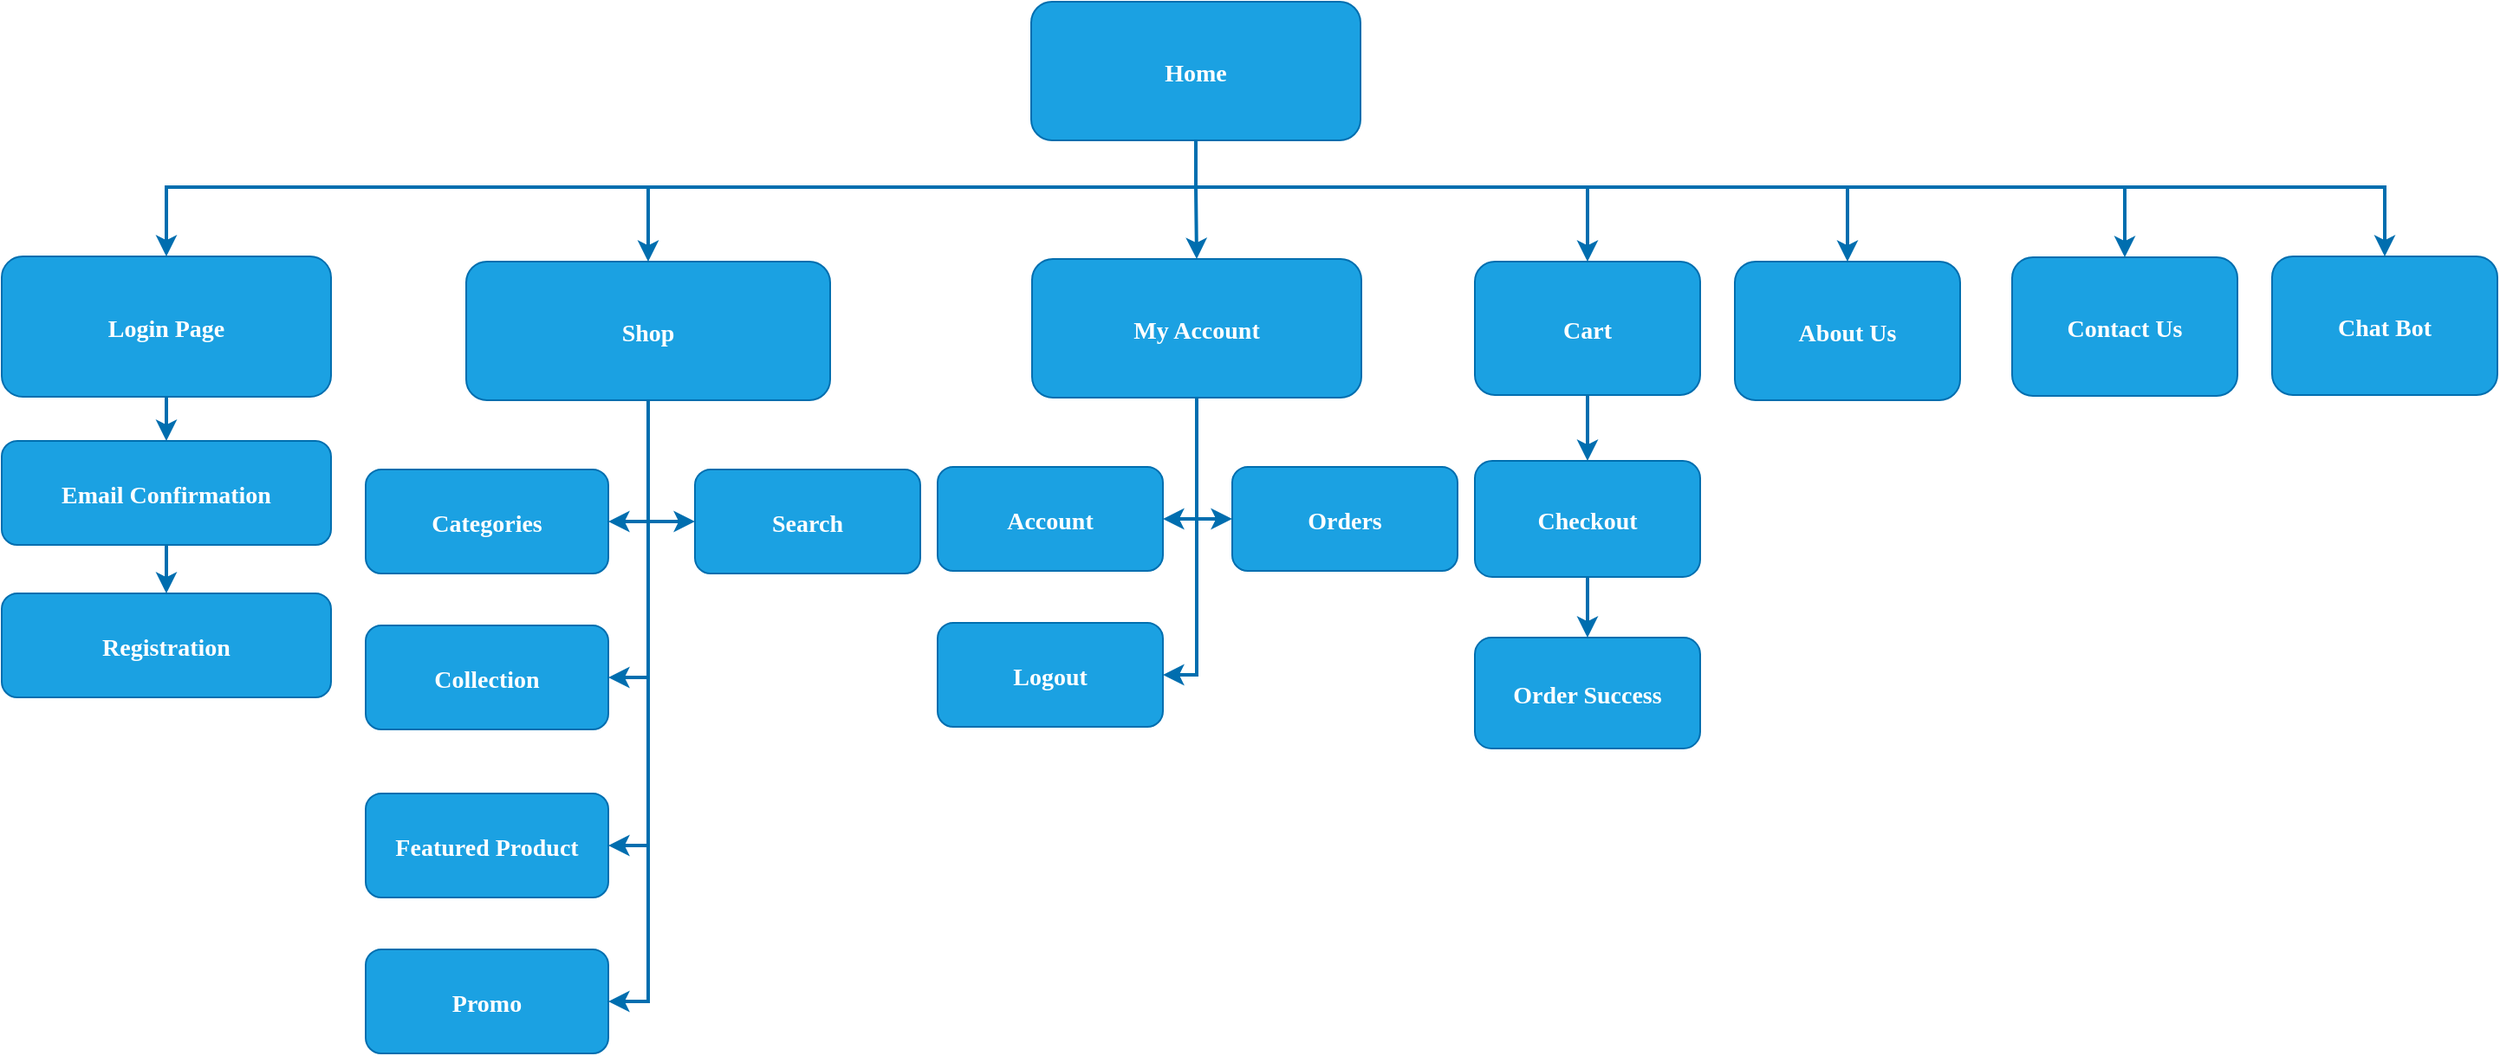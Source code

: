 <mxfile version="24.7.12">
  <diagram name="Page-1" id="2c0d36ab-eaac-3732-788b-9136903baeff">
    <mxGraphModel dx="1103" dy="568" grid="1" gridSize="10" guides="1" tooltips="1" connect="1" arrows="1" fold="1" page="1" pageScale="1.5" pageWidth="1169" pageHeight="827" background="none" math="0" shadow="0">
      <root>
        <mxCell id="0" />
        <mxCell id="1" parent="0" />
        <mxCell id="wOmWH4nXs55I6z04dUob-125" style="edgeStyle=orthogonalEdgeStyle;rounded=0;orthogonalLoop=1;jettySize=auto;html=1;exitX=0.5;exitY=1;exitDx=0;exitDy=0;entryX=0.5;entryY=0;entryDx=0;entryDy=0;strokeWidth=2;fillColor=#1ba1e2;strokeColor=#006EAF;" parent="1" source="2" target="TKSZ8O7KscSdH1ZMQKX3-231" edge="1">
          <mxGeometry relative="1" as="geometry">
            <Array as="points">
              <mxPoint x="869" y="150" />
              <mxPoint x="1095" y="150" />
            </Array>
          </mxGeometry>
        </mxCell>
        <mxCell id="wOmWH4nXs55I6z04dUob-130" style="edgeStyle=orthogonalEdgeStyle;rounded=0;orthogonalLoop=1;jettySize=auto;html=1;exitX=0.5;exitY=1;exitDx=0;exitDy=0;entryX=0.5;entryY=0;entryDx=0;entryDy=0;strokeWidth=2;fillColor=#1ba1e2;strokeColor=#006EAF;" parent="1" source="2" target="wOmWH4nXs55I6z04dUob-129" edge="1">
          <mxGeometry relative="1" as="geometry">
            <Array as="points">
              <mxPoint x="869" y="150" />
              <mxPoint x="1405" y="150" />
            </Array>
          </mxGeometry>
        </mxCell>
        <mxCell id="2" value="Home" style="rounded=1;fillColor=#1ba1e2;strokeColor=#006EAF;fontStyle=1;fontFamily=Tahoma;fontSize=14;fontColor=#ffffff;" parent="1" vertex="1">
          <mxGeometry x="774" y="43" width="190" height="80" as="geometry" />
        </mxCell>
        <mxCell id="4" value="Login Page" style="rounded=1;fillColor=#1ba1e2;strokeColor=#006EAF;fontStyle=1;fontFamily=Tahoma;fontSize=14;fontColor=#ffffff;" parent="1" vertex="1">
          <mxGeometry x="180" y="190" width="190" height="81" as="geometry" />
        </mxCell>
        <mxCell id="9" value="" style="edgeStyle=elbowEdgeStyle;elbow=vertical;strokeWidth=2;rounded=0;entryX=0.5;entryY=0;entryDx=0;entryDy=0;exitX=0.5;exitY=1;exitDx=0;exitDy=0;fillColor=#1ba1e2;strokeColor=#006EAF;" parent="1" source="2" target="4" edge="1">
          <mxGeometry x="337" y="215.5" width="100" height="100" as="geometry">
            <mxPoint x="494" y="120" as="sourcePoint" />
            <mxPoint y="200" as="targetPoint" />
            <Array as="points">
              <mxPoint x="214" y="150" />
              <mxPoint x="444" y="160" />
            </Array>
          </mxGeometry>
        </mxCell>
        <mxCell id="wOmWH4nXs55I6z04dUob-126" style="edgeStyle=orthogonalEdgeStyle;rounded=0;orthogonalLoop=1;jettySize=auto;html=1;exitX=0.5;exitY=1;exitDx=0;exitDy=0;entryX=0;entryY=0.5;entryDx=0;entryDy=0;strokeWidth=2;fillColor=#1ba1e2;strokeColor=#006EAF;" parent="1" source="10" target="wOmWH4nXs55I6z04dUob-123" edge="1">
          <mxGeometry relative="1" as="geometry" />
        </mxCell>
        <mxCell id="10" value="My Account" style="rounded=1;fillColor=#1ba1e2;strokeColor=#006EAF;fontStyle=1;fontFamily=Tahoma;fontSize=14;fontColor=#ffffff;" parent="1" vertex="1">
          <mxGeometry x="774.5" y="191.5" width="190" height="80" as="geometry" />
        </mxCell>
        <mxCell id="12" value="Shop" style="rounded=1;fillColor=#1ba1e2;strokeColor=#006EAF;fontStyle=1;fontFamily=Tahoma;fontSize=14;fontColor=#ffffff;" parent="1" vertex="1">
          <mxGeometry x="448" y="193" width="210" height="80" as="geometry" />
        </mxCell>
        <mxCell id="13" value="About Us" style="rounded=1;fillColor=#1ba1e2;strokeColor=#006EAF;fontStyle=1;fontFamily=Tahoma;fontSize=14;fontColor=#ffffff;" parent="1" vertex="1">
          <mxGeometry x="1180" y="193" width="130" height="80" as="geometry" />
        </mxCell>
        <mxCell id="44" value="Email Confirmation" style="rounded=1;fillColor=#1ba1e2;strokeColor=#006EAF;fontStyle=1;fontFamily=Tahoma;fontSize=14;fontColor=#ffffff;" parent="1" vertex="1">
          <mxGeometry x="180" y="296.5" width="190" height="60" as="geometry" />
        </mxCell>
        <mxCell id="45" value="Registration" style="rounded=1;fillColor=#1ba1e2;strokeColor=#006EAF;fontStyle=1;fontFamily=Tahoma;fontSize=14;fontColor=#ffffff;" parent="1" vertex="1">
          <mxGeometry x="180" y="384.5" width="190" height="60" as="geometry" />
        </mxCell>
        <mxCell id="59" value="" style="edgeStyle=elbowEdgeStyle;elbow=vertical;strokeWidth=2;rounded=0;entryX=0.5;entryY=0;entryDx=0;entryDy=0;fillColor=#1ba1e2;strokeColor=#006EAF;" parent="1" source="2" target="12" edge="1">
          <mxGeometry x="347" y="225.5" width="100" height="100" as="geometry">
            <mxPoint x="879.0" y="133" as="sourcePoint" />
            <mxPoint x="1484.0" y="203" as="targetPoint" />
            <Array as="points">
              <mxPoint x="494" y="150" />
            </Array>
          </mxGeometry>
        </mxCell>
        <mxCell id="61" value="" style="edgeStyle=elbowEdgeStyle;elbow=vertical;strokeWidth=2;rounded=0;exitX=0.5;exitY=1;exitDx=0;exitDy=0;entryX=0.5;entryY=0;entryDx=0;entryDy=0;fillColor=#1ba1e2;strokeColor=#006EAF;" parent="1" source="2" target="13" edge="1">
          <mxGeometry x="-23" y="135.5" width="100" height="100" as="geometry">
            <mxPoint x="-6" y="93" as="sourcePoint" />
            <mxPoint x="94" y="-7" as="targetPoint" />
            <Array as="points">
              <mxPoint x="834" y="150" />
            </Array>
          </mxGeometry>
        </mxCell>
        <mxCell id="105" value="" style="edgeStyle=elbowEdgeStyle;elbow=vertical;strokeWidth=2;rounded=0;fillColor=#1ba1e2;strokeColor=#006EAF;" parent="1" target="44" edge="1">
          <mxGeometry x="-23" y="135.5" width="100" height="100" as="geometry">
            <mxPoint x="275" y="271.5" as="sourcePoint" />
            <mxPoint x="280" y="320" as="targetPoint" />
          </mxGeometry>
        </mxCell>
        <mxCell id="TKSZ8O7KscSdH1ZMQKX3-125" value="" style="edgeStyle=elbowEdgeStyle;elbow=vertical;strokeWidth=2;rounded=0;entryX=0.5;entryY=0;entryDx=0;entryDy=0;exitX=0.5;exitY=1;exitDx=0;exitDy=0;fillColor=#1ba1e2;strokeColor=#006EAF;" parent="1" source="44" target="45" edge="1">
          <mxGeometry x="-23" y="135.5" width="100" height="100" as="geometry">
            <mxPoint x="285" y="281.5" as="sourcePoint" />
            <mxPoint x="285" y="306.5" as="targetPoint" />
          </mxGeometry>
        </mxCell>
        <mxCell id="TKSZ8O7KscSdH1ZMQKX3-180" value="Categories" style="rounded=1;fillColor=#1ba1e2;strokeColor=#006EAF;fontStyle=1;fontFamily=Tahoma;fontSize=14;fontColor=#ffffff;" parent="1" vertex="1">
          <mxGeometry x="390" y="313" width="140" height="60" as="geometry" />
        </mxCell>
        <mxCell id="TKSZ8O7KscSdH1ZMQKX3-181" value="Collection" style="rounded=1;fillColor=#1ba1e2;strokeColor=#006EAF;fontStyle=1;fontFamily=Tahoma;fontSize=14;fontColor=#ffffff;" parent="1" vertex="1">
          <mxGeometry x="390" y="403" width="140" height="60" as="geometry" />
        </mxCell>
        <mxCell id="TKSZ8O7KscSdH1ZMQKX3-187" value="" style="edgeStyle=elbowEdgeStyle;elbow=horizontal;strokeWidth=2;rounded=0;exitX=0.5;exitY=1;exitDx=0;exitDy=0;fillColor=#1ba1e2;strokeColor=#006EAF;entryX=1;entryY=0.5;entryDx=0;entryDy=0;" parent="1" source="12" target="TKSZ8O7KscSdH1ZMQKX3-180" edge="1">
          <mxGeometry x="-23" y="135.5" width="100" height="100" as="geometry">
            <mxPoint x="518" y="334.75" as="sourcePoint" />
            <mxPoint x="393" y="54.25" as="targetPoint" />
            <Array as="points">
              <mxPoint x="553" y="320" />
            </Array>
          </mxGeometry>
        </mxCell>
        <mxCell id="TKSZ8O7KscSdH1ZMQKX3-188" value="" style="edgeStyle=elbowEdgeStyle;elbow=horizontal;strokeWidth=2;rounded=0;exitX=0.5;exitY=1;exitDx=0;exitDy=0;fillColor=#1ba1e2;strokeColor=#006EAF;" parent="1" source="12" target="TKSZ8O7KscSdH1ZMQKX3-181" edge="1">
          <mxGeometry x="-23" y="135.5" width="100" height="100" as="geometry">
            <mxPoint x="518" y="334.75" as="sourcePoint" />
            <mxPoint x="393" y="54.25" as="targetPoint" />
            <Array as="points">
              <mxPoint x="553" y="350" />
            </Array>
          </mxGeometry>
        </mxCell>
        <mxCell id="TKSZ8O7KscSdH1ZMQKX3-202" value="" style="edgeStyle=elbowEdgeStyle;elbow=horizontal;strokeWidth=2;rounded=0;exitX=0.5;exitY=1;exitDx=0;exitDy=0;entryX=0;entryY=0.5;entryDx=0;entryDy=0;fillColor=#1ba1e2;strokeColor=#006EAF;" parent="1" source="12" target="TKSZ8O7KscSdH1ZMQKX3-206" edge="1">
          <mxGeometry x="-23" y="135.5" width="100" height="100" as="geometry">
            <mxPoint x="558" y="281.5" as="sourcePoint" />
            <mxPoint x="588" y="343.0" as="targetPoint" />
            <Array as="points">
              <mxPoint x="553" y="310" />
            </Array>
          </mxGeometry>
        </mxCell>
        <mxCell id="TKSZ8O7KscSdH1ZMQKX3-206" value="Search" style="rounded=1;fillColor=#1ba1e2;strokeColor=#006EAF;fontStyle=1;fontFamily=Tahoma;fontSize=14;fontColor=#ffffff;" parent="1" vertex="1">
          <mxGeometry x="580" y="313" width="130" height="60" as="geometry" />
        </mxCell>
        <mxCell id="TKSZ8O7KscSdH1ZMQKX3-214" value="Account" style="rounded=1;fillColor=#1ba1e2;strokeColor=#006EAF;fontStyle=1;fontFamily=Tahoma;fontSize=14;fontColor=#ffffff;" parent="1" vertex="1">
          <mxGeometry x="720" y="311.5" width="130" height="60" as="geometry" />
        </mxCell>
        <mxCell id="TKSZ8O7KscSdH1ZMQKX3-216" value="" style="edgeStyle=elbowEdgeStyle;elbow=vertical;strokeWidth=2;rounded=0;exitX=0.5;exitY=1;exitDx=0;exitDy=0;entryX=1;entryY=0.5;entryDx=0;entryDy=0;fillColor=#1ba1e2;strokeColor=#006EAF;" parent="1" source="10" target="TKSZ8O7KscSdH1ZMQKX3-214" edge="1">
          <mxGeometry x="-23" y="135.5" width="100" height="100" as="geometry">
            <mxPoint x="858.5" y="311.5" as="sourcePoint" />
            <mxPoint x="733.5" y="31" as="targetPoint" />
            <Array as="points">
              <mxPoint x="846.5" y="341.5" />
            </Array>
          </mxGeometry>
        </mxCell>
        <mxCell id="TKSZ8O7KscSdH1ZMQKX3-220" value="Logout" style="rounded=1;fillColor=#1ba1e2;strokeColor=#006EAF;fontStyle=1;fontFamily=Tahoma;fontSize=14;fontColor=#ffffff;" parent="1" vertex="1">
          <mxGeometry x="720" y="401.5" width="130" height="60" as="geometry" />
        </mxCell>
        <mxCell id="TKSZ8O7KscSdH1ZMQKX3-222" value="" style="edgeStyle=elbowEdgeStyle;elbow=vertical;strokeWidth=2;rounded=0;exitX=0.5;exitY=1;exitDx=0;exitDy=0;entryX=1;entryY=0.5;entryDx=0;entryDy=0;fillColor=#1ba1e2;strokeColor=#006EAF;" parent="1" source="10" target="TKSZ8O7KscSdH1ZMQKX3-220" edge="1">
          <mxGeometry x="-23" y="135.5" width="100" height="100" as="geometry">
            <mxPoint x="693.5" y="316.5" as="sourcePoint" />
            <mxPoint x="826.5" y="568.5" as="targetPoint" />
            <Array as="points">
              <mxPoint x="848.5" y="431.5" />
              <mxPoint x="886.5" y="342" />
            </Array>
          </mxGeometry>
        </mxCell>
        <mxCell id="TKSZ8O7KscSdH1ZMQKX3-224" value="" style="edgeStyle=elbowEdgeStyle;elbow=vertical;strokeWidth=2;rounded=0;entryX=0.5;entryY=0;entryDx=0;entryDy=0;exitX=0.5;exitY=1;exitDx=0;exitDy=0;fillColor=#1ba1e2;strokeColor=#006EAF;" parent="1" source="2" target="10" edge="1">
          <mxGeometry x="-23" y="135.5" width="100" height="100" as="geometry">
            <mxPoint x="879" y="133.5" as="sourcePoint" />
            <mxPoint x="742" y="203.5" as="targetPoint" />
            <Array as="points">
              <mxPoint x="934" y="150" />
            </Array>
          </mxGeometry>
        </mxCell>
        <mxCell id="TKSZ8O7KscSdH1ZMQKX3-231" value="Cart" style="rounded=1;fillColor=#1ba1e2;strokeColor=#006EAF;fontStyle=1;fontFamily=Tahoma;fontSize=14;fontColor=#ffffff;" parent="1" vertex="1">
          <mxGeometry x="1030" y="193" width="130" height="77" as="geometry" />
        </mxCell>
        <mxCell id="TKSZ8O7KscSdH1ZMQKX3-232" value="Checkout" style="rounded=1;fillColor=#1ba1e2;strokeColor=#006EAF;fontStyle=1;fontFamily=Tahoma;fontSize=14;fontColor=#ffffff;" parent="1" vertex="1">
          <mxGeometry x="1030" y="308" width="130" height="67" as="geometry" />
        </mxCell>
        <mxCell id="TKSZ8O7KscSdH1ZMQKX3-236" value="Order Success" style="rounded=1;fillColor=#1ba1e2;strokeColor=#006EAF;fontStyle=1;fontFamily=Tahoma;fontSize=14;fontColor=#ffffff;" parent="1" vertex="1">
          <mxGeometry x="1030" y="410" width="130" height="64" as="geometry" />
        </mxCell>
        <mxCell id="TKSZ8O7KscSdH1ZMQKX3-263" value="" style="edgeStyle=elbowEdgeStyle;elbow=vertical;rounded=0;strokeWidth=2;exitX=0.5;exitY=1;exitDx=0;exitDy=0;entryX=0.5;entryY=0;entryDx=0;entryDy=0;fillColor=#1ba1e2;strokeColor=#006EAF;" parent="1" source="TKSZ8O7KscSdH1ZMQKX3-231" target="TKSZ8O7KscSdH1ZMQKX3-232" edge="1">
          <mxGeometry x="-23" y="135.5" width="100" height="100" as="geometry">
            <mxPoint x="652" y="381.5" as="sourcePoint" />
            <mxPoint x="652" y="411.5" as="targetPoint" />
          </mxGeometry>
        </mxCell>
        <mxCell id="TKSZ8O7KscSdH1ZMQKX3-265" value="" style="edgeStyle=elbowEdgeStyle;elbow=vertical;rounded=0;strokeWidth=2;exitX=0.5;exitY=1;exitDx=0;exitDy=0;entryX=0.5;entryY=0;entryDx=0;entryDy=0;fillColor=#1ba1e2;strokeColor=#006EAF;" parent="1" source="TKSZ8O7KscSdH1ZMQKX3-232" target="TKSZ8O7KscSdH1ZMQKX3-236" edge="1">
          <mxGeometry x="-23" y="135.5" width="100" height="100" as="geometry">
            <mxPoint x="1105" y="280.5" as="sourcePoint" />
            <mxPoint x="1105" y="318.5" as="targetPoint" />
          </mxGeometry>
        </mxCell>
        <mxCell id="wOmWH4nXs55I6z04dUob-123" value="Orders" style="rounded=1;fillColor=#1ba1e2;strokeColor=#006EAF;fontStyle=1;fontFamily=Tahoma;fontSize=14;fontColor=#ffffff;" parent="1" vertex="1">
          <mxGeometry x="890" y="311.5" width="130" height="60" as="geometry" />
        </mxCell>
        <mxCell id="wOmWH4nXs55I6z04dUob-129" value="Contact Us" style="rounded=1;fillColor=#1ba1e2;strokeColor=#006EAF;fontStyle=1;fontFamily=Tahoma;fontSize=14;fontColor=#ffffff;" parent="1" vertex="1">
          <mxGeometry x="1340" y="190.5" width="130" height="80" as="geometry" />
        </mxCell>
        <mxCell id="wOmWH4nXs55I6z04dUob-132" value="Featured Product" style="rounded=1;fillColor=#1ba1e2;strokeColor=#006EAF;fontStyle=1;fontFamily=Tahoma;fontSize=14;fontColor=#ffffff;" parent="1" vertex="1">
          <mxGeometry x="390" y="500" width="140" height="60" as="geometry" />
        </mxCell>
        <mxCell id="wOmWH4nXs55I6z04dUob-133" value="Promo" style="rounded=1;fillColor=#1ba1e2;strokeColor=#006EAF;fontStyle=1;fontFamily=Tahoma;fontSize=14;fontColor=#ffffff;" parent="1" vertex="1">
          <mxGeometry x="390" y="590" width="140" height="60" as="geometry" />
        </mxCell>
        <mxCell id="PhjUThDd1CWYnKA9ruTt-107" value="" style="edgeStyle=elbowEdgeStyle;elbow=horizontal;strokeWidth=2;rounded=0;exitX=0.5;exitY=1;exitDx=0;exitDy=0;fillColor=#1ba1e2;strokeColor=#006EAF;entryX=1;entryY=0.5;entryDx=0;entryDy=0;" edge="1" parent="1" source="12" target="wOmWH4nXs55I6z04dUob-132">
          <mxGeometry x="-23" y="135.5" width="100" height="100" as="geometry">
            <mxPoint x="563" y="283" as="sourcePoint" />
            <mxPoint x="500" y="443" as="targetPoint" />
            <Array as="points">
              <mxPoint x="553" y="400" />
            </Array>
          </mxGeometry>
        </mxCell>
        <mxCell id="PhjUThDd1CWYnKA9ruTt-109" value="" style="edgeStyle=elbowEdgeStyle;elbow=horizontal;strokeWidth=2;rounded=0;exitX=0.5;exitY=1;exitDx=0;exitDy=0;fillColor=#1ba1e2;strokeColor=#006EAF;entryX=1;entryY=0.5;entryDx=0;entryDy=0;" edge="1" parent="1" source="12" target="wOmWH4nXs55I6z04dUob-133">
          <mxGeometry x="-23" y="135.5" width="100" height="100" as="geometry">
            <mxPoint x="573" y="293" as="sourcePoint" />
            <mxPoint x="510" y="550" as="targetPoint" />
            <Array as="points">
              <mxPoint x="553" y="450" />
            </Array>
          </mxGeometry>
        </mxCell>
        <mxCell id="PhjUThDd1CWYnKA9ruTt-111" value="Chat Bot" style="rounded=1;fillColor=#1ba1e2;strokeColor=#006EAF;fontStyle=1;fontFamily=Tahoma;fontSize=14;fontColor=#ffffff;" vertex="1" parent="1">
          <mxGeometry x="1490" y="190" width="130" height="80" as="geometry" />
        </mxCell>
        <mxCell id="PhjUThDd1CWYnKA9ruTt-113" style="edgeStyle=orthogonalEdgeStyle;rounded=0;orthogonalLoop=1;jettySize=auto;html=1;exitX=0.5;exitY=1;exitDx=0;exitDy=0;entryX=0.5;entryY=0;entryDx=0;entryDy=0;strokeWidth=2;fillColor=#1ba1e2;strokeColor=#006EAF;" edge="1" parent="1" source="2" target="PhjUThDd1CWYnKA9ruTt-111">
          <mxGeometry relative="1" as="geometry">
            <Array as="points">
              <mxPoint x="869" y="150" />
              <mxPoint x="1555" y="150" />
            </Array>
            <mxPoint x="879" y="133" as="sourcePoint" />
            <mxPoint x="1415" y="201" as="targetPoint" />
          </mxGeometry>
        </mxCell>
      </root>
    </mxGraphModel>
  </diagram>
</mxfile>
